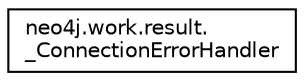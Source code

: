 digraph "Graphical Class Hierarchy"
{
 // LATEX_PDF_SIZE
  edge [fontname="Helvetica",fontsize="10",labelfontname="Helvetica",labelfontsize="10"];
  node [fontname="Helvetica",fontsize="10",shape=record];
  rankdir="LR";
  Node0 [label="neo4j.work.result.\l_ConnectionErrorHandler",height=0.2,width=0.4,color="black", fillcolor="white", style="filled",URL="$classneo4j_1_1work_1_1result_1_1___connection_error_handler.html",tooltip=" "];
}
